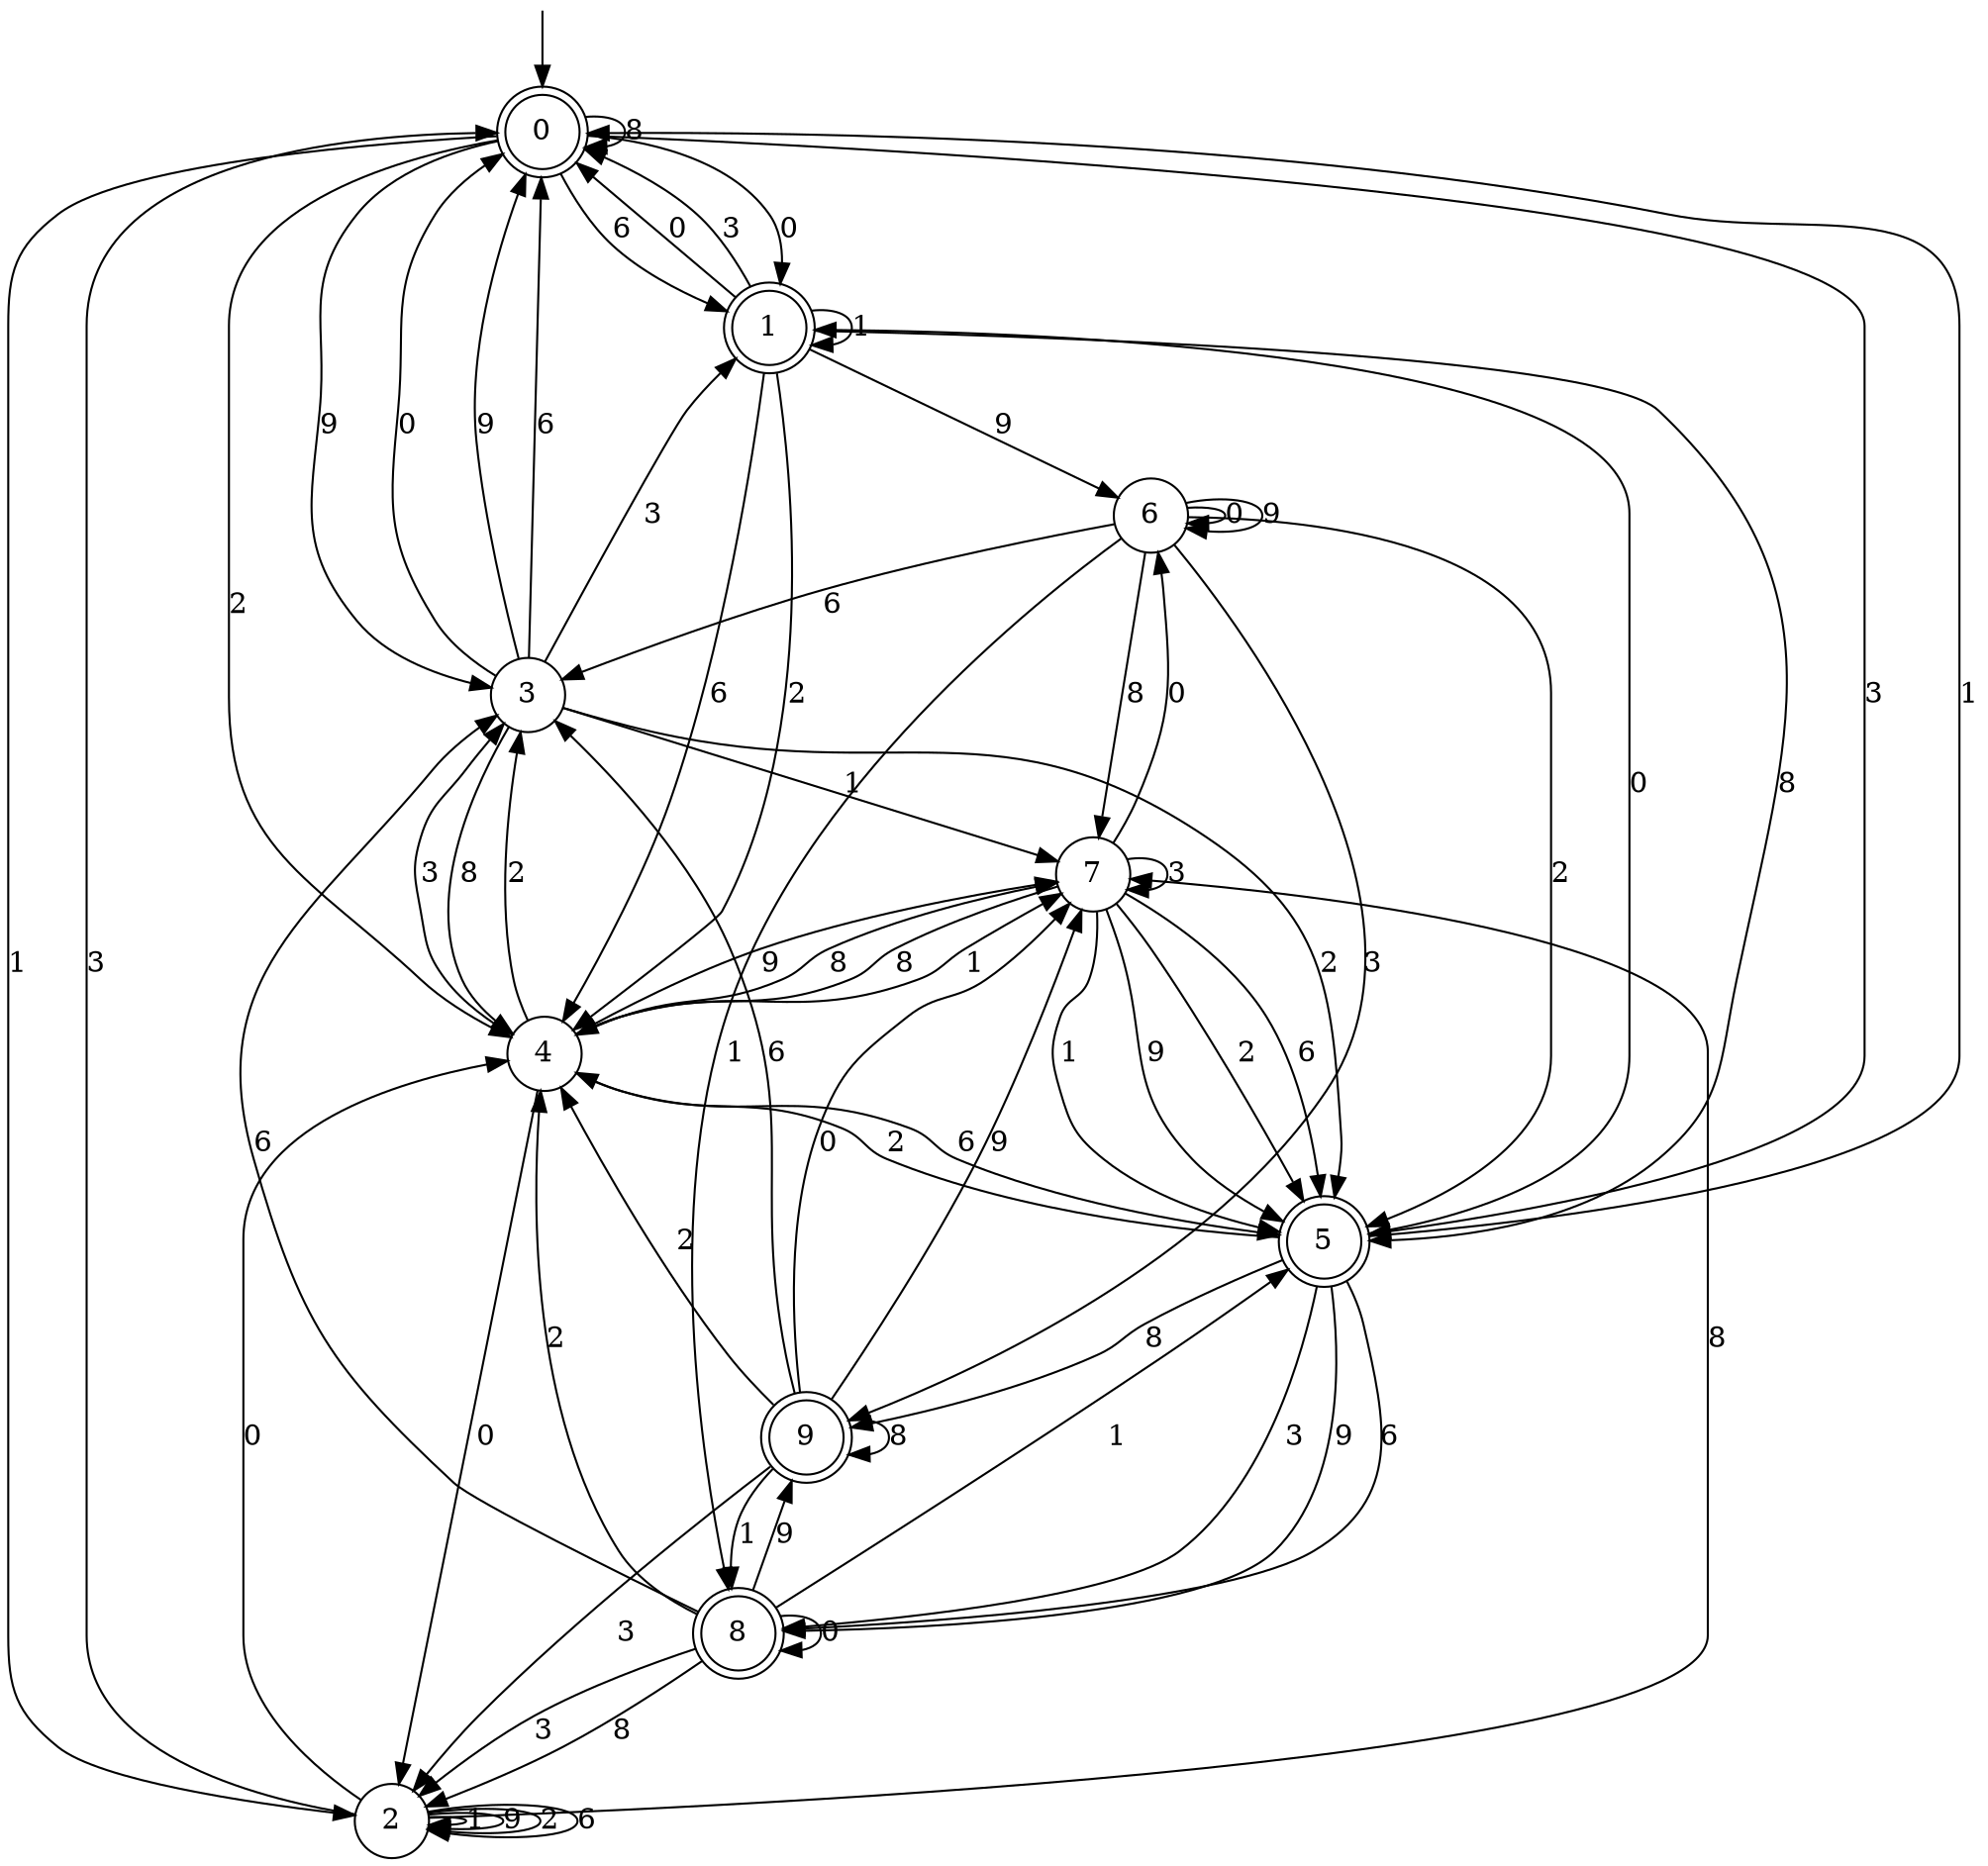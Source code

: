 digraph g {

	s0 [shape="doublecircle" label="0"];
	s1 [shape="doublecircle" label="1"];
	s2 [shape="circle" label="2"];
	s3 [shape="circle" label="3"];
	s4 [shape="circle" label="4"];
	s5 [shape="doublecircle" label="5"];
	s6 [shape="circle" label="6"];
	s7 [shape="circle" label="7"];
	s8 [shape="doublecircle" label="8"];
	s9 [shape="doublecircle" label="9"];
	s0 -> s1 [label="0"];
	s0 -> s2 [label="1"];
	s0 -> s3 [label="9"];
	s0 -> s4 [label="2"];
	s0 -> s1 [label="6"];
	s0 -> s0 [label="8"];
	s0 -> s5 [label="3"];
	s1 -> s0 [label="0"];
	s1 -> s1 [label="1"];
	s1 -> s6 [label="9"];
	s1 -> s4 [label="2"];
	s1 -> s4 [label="6"];
	s1 -> s5 [label="8"];
	s1 -> s0 [label="3"];
	s2 -> s4 [label="0"];
	s2 -> s2 [label="1"];
	s2 -> s2 [label="9"];
	s2 -> s2 [label="2"];
	s2 -> s2 [label="6"];
	s2 -> s7 [label="8"];
	s2 -> s0 [label="3"];
	s3 -> s0 [label="0"];
	s3 -> s7 [label="1"];
	s3 -> s0 [label="9"];
	s3 -> s5 [label="2"];
	s3 -> s0 [label="6"];
	s3 -> s4 [label="8"];
	s3 -> s1 [label="3"];
	s4 -> s2 [label="0"];
	s4 -> s7 [label="1"];
	s4 -> s7 [label="9"];
	s4 -> s3 [label="2"];
	s4 -> s5 [label="6"];
	s4 -> s7 [label="8"];
	s4 -> s3 [label="3"];
	s5 -> s1 [label="0"];
	s5 -> s0 [label="1"];
	s5 -> s8 [label="9"];
	s5 -> s4 [label="2"];
	s5 -> s8 [label="6"];
	s5 -> s9 [label="8"];
	s5 -> s8 [label="3"];
	s6 -> s6 [label="0"];
	s6 -> s8 [label="1"];
	s6 -> s6 [label="9"];
	s6 -> s5 [label="2"];
	s6 -> s3 [label="6"];
	s6 -> s7 [label="8"];
	s6 -> s9 [label="3"];
	s7 -> s6 [label="0"];
	s7 -> s5 [label="1"];
	s7 -> s5 [label="9"];
	s7 -> s5 [label="2"];
	s7 -> s5 [label="6"];
	s7 -> s4 [label="8"];
	s7 -> s7 [label="3"];
	s8 -> s8 [label="0"];
	s8 -> s5 [label="1"];
	s8 -> s9 [label="9"];
	s8 -> s4 [label="2"];
	s8 -> s3 [label="6"];
	s8 -> s2 [label="8"];
	s8 -> s2 [label="3"];
	s9 -> s7 [label="0"];
	s9 -> s8 [label="1"];
	s9 -> s7 [label="9"];
	s9 -> s4 [label="2"];
	s9 -> s3 [label="6"];
	s9 -> s9 [label="8"];
	s9 -> s2 [label="3"];

__start0 [label="" shape="none" width="0" height="0"];
__start0 -> s0;

}
